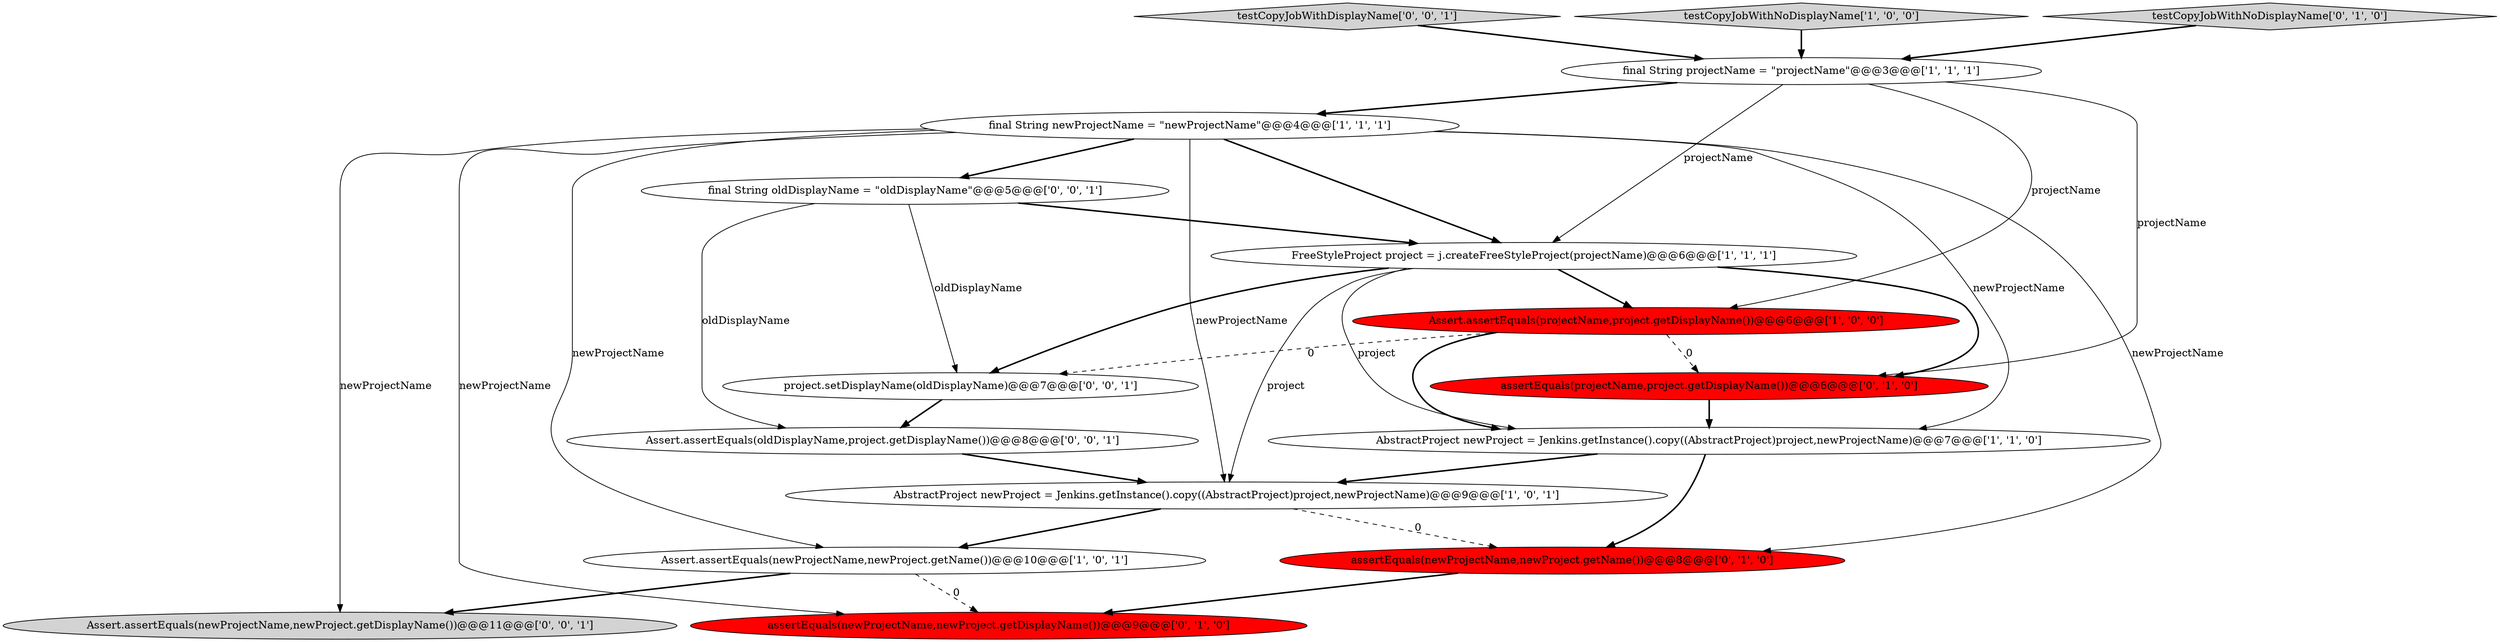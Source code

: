 digraph {
8 [style = filled, label = "assertEquals(projectName,project.getDisplayName())@@@6@@@['0', '1', '0']", fillcolor = red, shape = ellipse image = "AAA1AAABBB2BBB"];
1 [style = filled, label = "final String newProjectName = \"newProjectName\"@@@4@@@['1', '1', '1']", fillcolor = white, shape = ellipse image = "AAA0AAABBB1BBB"];
3 [style = filled, label = "Assert.assertEquals(projectName,project.getDisplayName())@@@6@@@['1', '0', '0']", fillcolor = red, shape = ellipse image = "AAA1AAABBB1BBB"];
7 [style = filled, label = "final String projectName = \"projectName\"@@@3@@@['1', '1', '1']", fillcolor = white, shape = ellipse image = "AAA0AAABBB1BBB"];
16 [style = filled, label = "project.setDisplayName(oldDisplayName)@@@7@@@['0', '0', '1']", fillcolor = white, shape = ellipse image = "AAA0AAABBB3BBB"];
5 [style = filled, label = "Assert.assertEquals(newProjectName,newProject.getName())@@@10@@@['1', '0', '1']", fillcolor = white, shape = ellipse image = "AAA0AAABBB1BBB"];
14 [style = filled, label = "testCopyJobWithDisplayName['0', '0', '1']", fillcolor = lightgray, shape = diamond image = "AAA0AAABBB3BBB"];
15 [style = filled, label = "final String oldDisplayName = \"oldDisplayName\"@@@5@@@['0', '0', '1']", fillcolor = white, shape = ellipse image = "AAA0AAABBB3BBB"];
9 [style = filled, label = "assertEquals(newProjectName,newProject.getDisplayName())@@@9@@@['0', '1', '0']", fillcolor = red, shape = ellipse image = "AAA1AAABBB2BBB"];
13 [style = filled, label = "Assert.assertEquals(newProjectName,newProject.getDisplayName())@@@11@@@['0', '0', '1']", fillcolor = lightgray, shape = ellipse image = "AAA0AAABBB3BBB"];
4 [style = filled, label = "testCopyJobWithNoDisplayName['1', '0', '0']", fillcolor = lightgray, shape = diamond image = "AAA0AAABBB1BBB"];
2 [style = filled, label = "FreeStyleProject project = j.createFreeStyleProject(projectName)@@@6@@@['1', '1', '1']", fillcolor = white, shape = ellipse image = "AAA0AAABBB1BBB"];
6 [style = filled, label = "AbstractProject newProject = Jenkins.getInstance().copy((AbstractProject)project,newProjectName)@@@9@@@['1', '0', '1']", fillcolor = white, shape = ellipse image = "AAA0AAABBB1BBB"];
11 [style = filled, label = "assertEquals(newProjectName,newProject.getName())@@@8@@@['0', '1', '0']", fillcolor = red, shape = ellipse image = "AAA1AAABBB2BBB"];
0 [style = filled, label = "AbstractProject newProject = Jenkins.getInstance().copy((AbstractProject)project,newProjectName)@@@7@@@['1', '1', '0']", fillcolor = white, shape = ellipse image = "AAA0AAABBB1BBB"];
10 [style = filled, label = "testCopyJobWithNoDisplayName['0', '1', '0']", fillcolor = lightgray, shape = diamond image = "AAA0AAABBB2BBB"];
12 [style = filled, label = "Assert.assertEquals(oldDisplayName,project.getDisplayName())@@@8@@@['0', '0', '1']", fillcolor = white, shape = ellipse image = "AAA0AAABBB3BBB"];
15->2 [style = bold, label=""];
7->1 [style = bold, label=""];
15->16 [style = solid, label="oldDisplayName"];
0->6 [style = bold, label=""];
1->5 [style = solid, label="newProjectName"];
2->6 [style = solid, label="project"];
1->15 [style = bold, label=""];
2->3 [style = bold, label=""];
6->11 [style = dashed, label="0"];
15->12 [style = solid, label="oldDisplayName"];
0->11 [style = bold, label=""];
5->9 [style = dashed, label="0"];
1->9 [style = solid, label="newProjectName"];
11->9 [style = bold, label=""];
12->6 [style = bold, label=""];
1->13 [style = solid, label="newProjectName"];
10->7 [style = bold, label=""];
1->0 [style = solid, label="newProjectName"];
4->7 [style = bold, label=""];
3->0 [style = bold, label=""];
14->7 [style = bold, label=""];
8->0 [style = bold, label=""];
6->5 [style = bold, label=""];
7->3 [style = solid, label="projectName"];
7->2 [style = solid, label="projectName"];
2->0 [style = solid, label="project"];
1->11 [style = solid, label="newProjectName"];
5->13 [style = bold, label=""];
1->6 [style = solid, label="newProjectName"];
3->8 [style = dashed, label="0"];
1->2 [style = bold, label=""];
7->8 [style = solid, label="projectName"];
16->12 [style = bold, label=""];
3->16 [style = dashed, label="0"];
2->8 [style = bold, label=""];
2->16 [style = bold, label=""];
}
